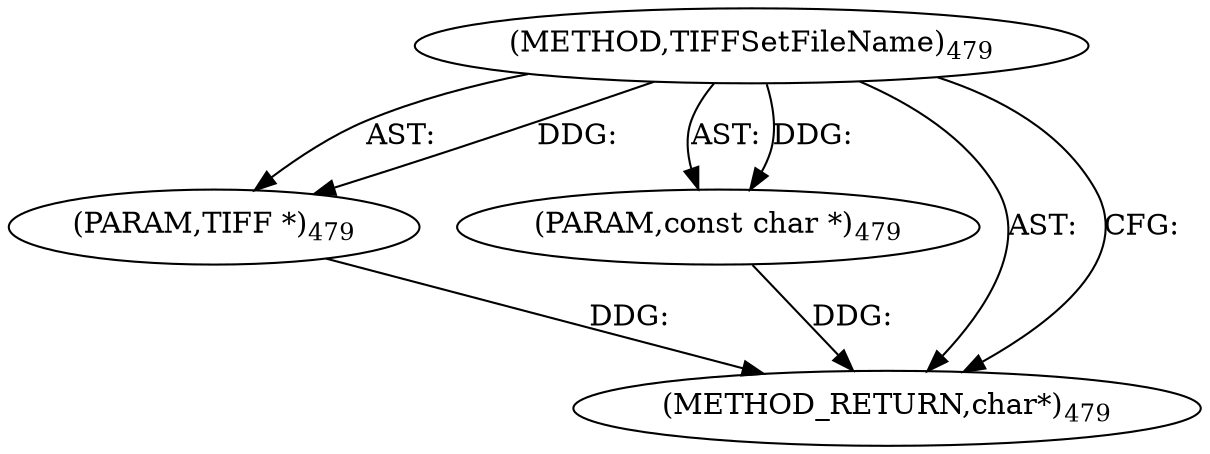 digraph "TIFFSetFileName" {  
"8946" [label = <(METHOD,TIFFSetFileName)<SUB>479</SUB>> ]
"8947" [label = <(PARAM,TIFF *)<SUB>479</SUB>> ]
"8948" [label = <(PARAM,const char *)<SUB>479</SUB>> ]
"8949" [label = <(METHOD_RETURN,char*)<SUB>479</SUB>> ]
  "8946" -> "8947"  [ label = "AST: "] 
  "8946" -> "8948"  [ label = "AST: "] 
  "8946" -> "8949"  [ label = "AST: "] 
  "8946" -> "8949"  [ label = "CFG: "] 
  "8947" -> "8949"  [ label = "DDG: "] 
  "8948" -> "8949"  [ label = "DDG: "] 
  "8946" -> "8947"  [ label = "DDG: "] 
  "8946" -> "8948"  [ label = "DDG: "] 
}
